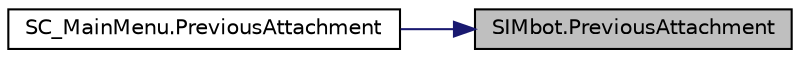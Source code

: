 digraph "SIMbot.PreviousAttachment"
{
 // LATEX_PDF_SIZE
  edge [fontname="Helvetica",fontsize="10",labelfontname="Helvetica",labelfontsize="10"];
  node [fontname="Helvetica",fontsize="10",shape=record];
  rankdir="RL";
  Node1 [label="SIMbot.PreviousAttachment",height=0.2,width=0.4,color="black", fillcolor="grey75", style="filled", fontcolor="black",tooltip=" "];
  Node1 -> Node2 [dir="back",color="midnightblue",fontsize="10",style="solid",fontname="Helvetica"];
  Node2 [label="SC_MainMenu.PreviousAttachment",height=0.2,width=0.4,color="black", fillcolor="white", style="filled",URL="$class_s_c___main_menu.html#ab23bf146229b1a61e0117e0ef8db8a9c",tooltip=" "];
}
